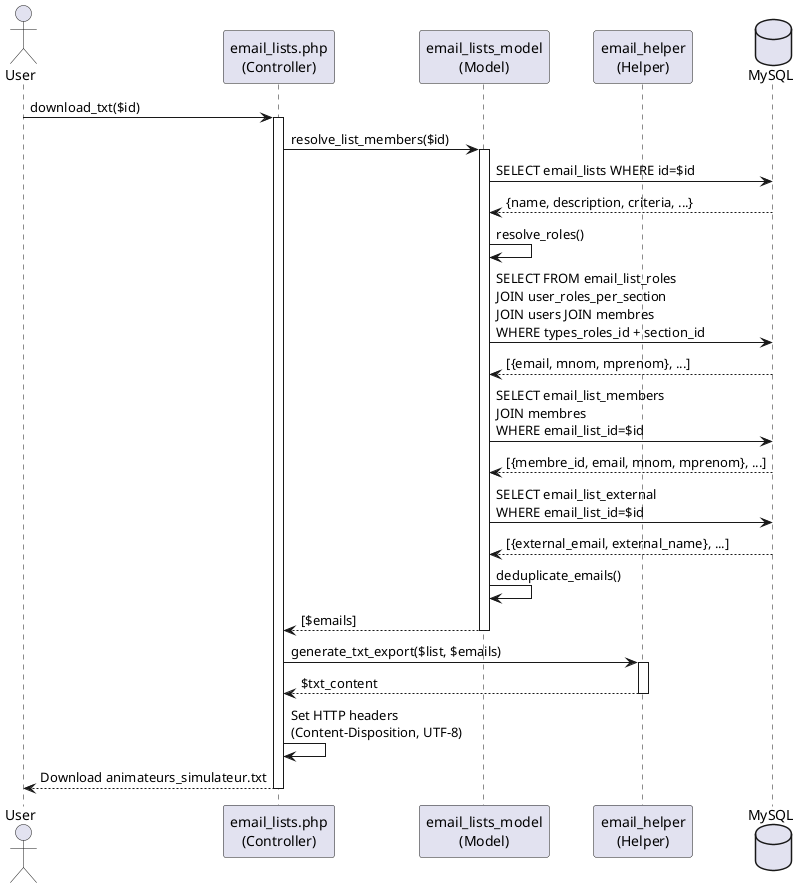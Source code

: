 @startuml email_export_sequence
actor User
participant "email_lists.php\n(Controller)" as Ctrl
participant "email_lists_model\n(Model)" as Model
participant "email_helper\n(Helper)" as Helper
database MySQL

User -> Ctrl: download_txt($id)
activate Ctrl

Ctrl -> Model: resolve_list_members($id)
activate Model

Model -> MySQL: SELECT email_lists WHERE id=$id
MySQL --> Model: {name, description, criteria, ...}

Model -> Model: resolve_roles()
Model -> MySQL: SELECT FROM email_list_roles\nJOIN user_roles_per_section\nJOIN users JOIN membres\nWHERE types_roles_id + section_id
MySQL --> Model: [{email, mnom, mprenom}, ...]

Model -> MySQL: SELECT email_list_members\nJOIN membres\nWHERE email_list_id=$id
MySQL --> Model: [{membre_id, email, mnom, mprenom}, ...]

Model -> MySQL: SELECT email_list_external\nWHERE email_list_id=$id
MySQL --> Model: [{external_email, external_name}, ...]

Model -> Model: deduplicate_emails()
Model --> Ctrl: [$emails]
deactivate Model

Ctrl -> Helper: generate_txt_export($list, $emails)
activate Helper
Helper --> Ctrl: $txt_content
deactivate Helper

Ctrl -> Ctrl: Set HTTP headers\n(Content-Disposition, UTF-8)
Ctrl --> User: Download animateurs_simulateur.txt
deactivate Ctrl
@enduml
